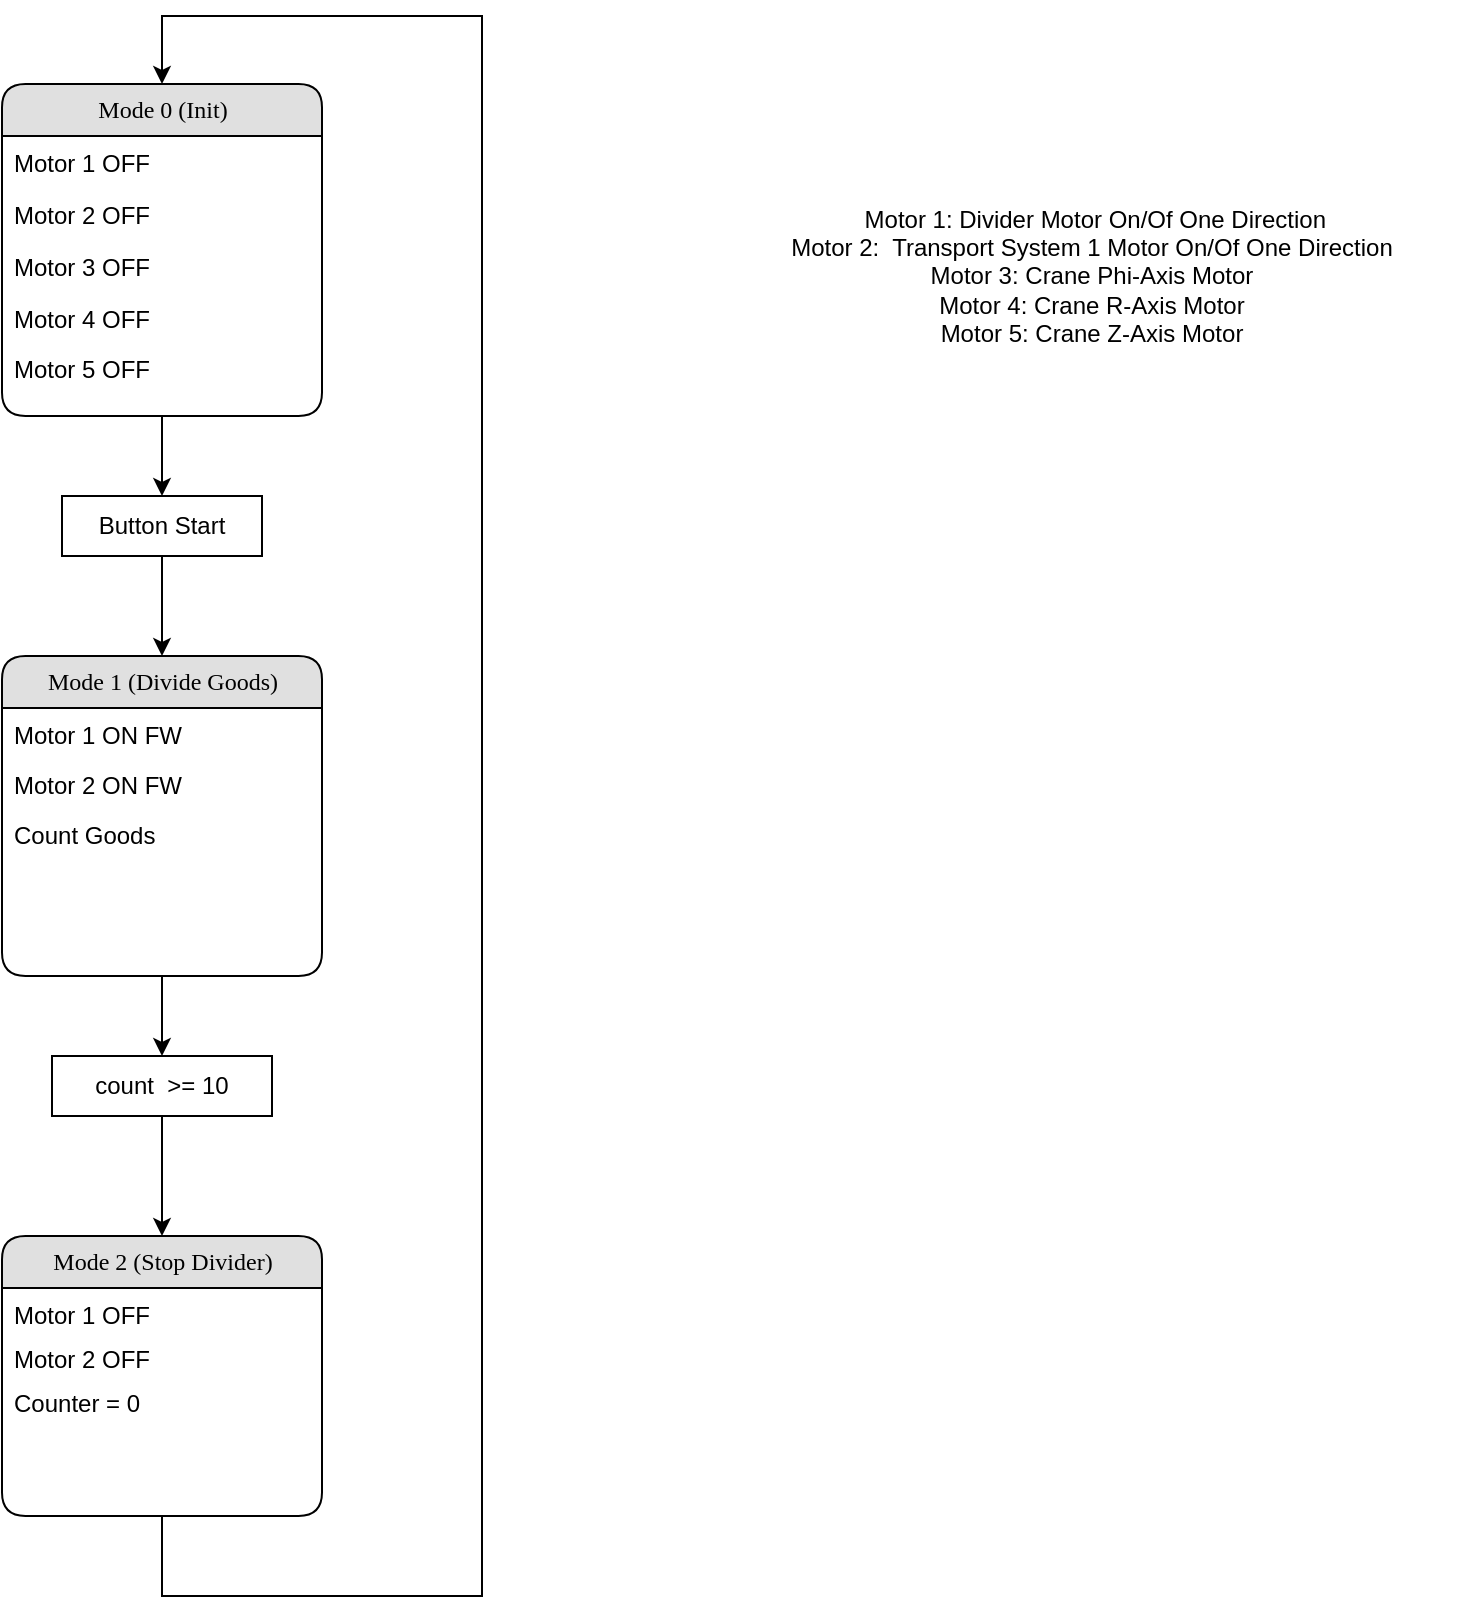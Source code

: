 <mxfile version="20.4.0" type="device"><diagram name="Page-1" id="b520641d-4fe3-3701-9064-5fc419738815"><mxGraphModel dx="1850" dy="990" grid="1" gridSize="10" guides="1" tooltips="1" connect="1" arrows="1" fold="1" page="1" pageScale="1" pageWidth="3300" pageHeight="4681" background="none" math="0" shadow="0"><root><mxCell id="0"/><mxCell id="1" parent="0"/><mxCell id="dqemA628tgLZsQUZ_P3g-1" value="&amp;nbsp;Motor 1: Divider Motor On/Of One Direction&lt;br&gt;Motor 2:&amp;nbsp; Transport System 1 Motor On/Of One Direction&lt;br&gt;Motor 3: Crane Phi-Axis Motor&lt;br&gt;Motor 4: Crane R-Axis Motor&lt;br&gt;Motor 5: Crane Z-Axis Motor" style="text;html=1;strokeColor=none;fillColor=none;align=center;verticalAlign=middle;whiteSpace=wrap;rounded=0;" parent="1" vertex="1"><mxGeometry x="520" y="120" width="370" height="100" as="geometry"/></mxCell><mxCell id="dqemA628tgLZsQUZ_P3g-5" value="" style="group" parent="1" vertex="1" connectable="0"><mxGeometry x="160" y="74" width="160" height="166" as="geometry"/></mxCell><mxCell id="21ea969265ad0168-6" value="Mode 0 (Init)" style="swimlane;html=1;fontStyle=0;childLayout=stackLayout;horizontal=1;startSize=26;fillColor=#e0e0e0;horizontalStack=0;resizeParent=1;resizeLast=0;collapsible=1;marginBottom=0;swimlaneFillColor=#ffffff;align=center;rounded=1;shadow=0;comic=0;labelBackgroundColor=none;strokeWidth=1;fontFamily=Verdana;fontSize=12" parent="dqemA628tgLZsQUZ_P3g-5" vertex="1"><mxGeometry width="160" height="166" as="geometry"/></mxCell><mxCell id="21ea969265ad0168-7" value="Motor 1 OFF" style="text;html=1;strokeColor=none;fillColor=none;spacingLeft=4;spacingRight=4;whiteSpace=wrap;overflow=hidden;rotatable=0;points=[[0,0.5],[1,0.5]];portConstraint=eastwest;" parent="21ea969265ad0168-6" vertex="1"><mxGeometry y="26" width="160" height="26" as="geometry"/></mxCell><mxCell id="21ea969265ad0168-8" value="Motor 2 OFF" style="text;html=1;strokeColor=none;fillColor=none;spacingLeft=4;spacingRight=4;whiteSpace=wrap;overflow=hidden;rotatable=0;points=[[0,0.5],[1,0.5]];portConstraint=eastwest;" parent="21ea969265ad0168-6" vertex="1"><mxGeometry y="52" width="160" height="26" as="geometry"/></mxCell><mxCell id="21ea969265ad0168-9" value="Motor 3 OFF&lt;br&gt;" style="text;html=1;strokeColor=none;fillColor=none;spacingLeft=4;spacingRight=4;whiteSpace=wrap;overflow=hidden;rotatable=0;points=[[0,0.5],[1,0.5]];portConstraint=eastwest;" parent="21ea969265ad0168-6" vertex="1"><mxGeometry y="78" width="160" height="26" as="geometry"/></mxCell><mxCell id="dqemA628tgLZsQUZ_P3g-6" value="Motor 4 OFF" style="text;html=1;strokeColor=none;fillColor=none;spacingLeft=4;spacingRight=4;whiteSpace=wrap;overflow=hidden;rotatable=0;points=[[0,0.5],[1,0.5]];portConstraint=eastwest;" parent="21ea969265ad0168-6" vertex="1"><mxGeometry y="104" width="160" height="26" as="geometry"/></mxCell><mxCell id="dqemA628tgLZsQUZ_P3g-4" value="Motor 5 OFF" style="text;html=1;strokeColor=none;fillColor=none;spacingLeft=4;spacingRight=4;whiteSpace=wrap;overflow=hidden;rotatable=0;points=[[0,0.5],[1,0.5]];portConstraint=eastwest;" parent="dqemA628tgLZsQUZ_P3g-5" vertex="1"><mxGeometry y="129" width="160" height="26" as="geometry"/></mxCell><mxCell id="dqemA628tgLZsQUZ_P3g-7" value="" style="group" parent="1" vertex="1" connectable="0"><mxGeometry x="160" y="360" width="160" height="160" as="geometry"/></mxCell><mxCell id="dqemA628tgLZsQUZ_P3g-8" value="Mode 1 (Divide Goods)" style="swimlane;html=1;fontStyle=0;childLayout=stackLayout;horizontal=1;startSize=26;fillColor=#e0e0e0;horizontalStack=0;resizeParent=1;resizeLast=0;collapsible=1;marginBottom=0;swimlaneFillColor=#ffffff;align=center;rounded=1;shadow=0;comic=0;labelBackgroundColor=none;strokeWidth=1;fontFamily=Verdana;fontSize=12" parent="dqemA628tgLZsQUZ_P3g-7" vertex="1"><mxGeometry width="160" height="160" as="geometry"/></mxCell><mxCell id="dqemA628tgLZsQUZ_P3g-9" value="Motor 1 ON FW" style="text;html=1;strokeColor=none;fillColor=none;spacingLeft=4;spacingRight=4;whiteSpace=wrap;overflow=hidden;rotatable=0;points=[[0,0.5],[1,0.5]];portConstraint=eastwest;" parent="dqemA628tgLZsQUZ_P3g-8" vertex="1"><mxGeometry y="26" width="160" height="25.06" as="geometry"/></mxCell><mxCell id="dqemA628tgLZsQUZ_P3g-10" value="Motor 2 ON FW" style="text;html=1;strokeColor=none;fillColor=none;spacingLeft=4;spacingRight=4;whiteSpace=wrap;overflow=hidden;rotatable=0;points=[[0,0.5],[1,0.5]];portConstraint=eastwest;" parent="dqemA628tgLZsQUZ_P3g-8" vertex="1"><mxGeometry y="51.06" width="160" height="25.06" as="geometry"/></mxCell><mxCell id="dqemA628tgLZsQUZ_P3g-11" value="Count Goods" style="text;html=1;strokeColor=none;fillColor=none;spacingLeft=4;spacingRight=4;whiteSpace=wrap;overflow=hidden;rotatable=0;points=[[0,0.5],[1,0.5]];portConstraint=eastwest;" parent="dqemA628tgLZsQUZ_P3g-8" vertex="1"><mxGeometry y="76.12" width="160" height="25.06" as="geometry"/></mxCell><mxCell id="dqemA628tgLZsQUZ_P3g-16" style="edgeStyle=orthogonalEdgeStyle;rounded=0;orthogonalLoop=1;jettySize=auto;html=1;" parent="1" source="dqemA628tgLZsQUZ_P3g-15" edge="1"><mxGeometry relative="1" as="geometry"><mxPoint x="240" y="360" as="targetPoint"/></mxGeometry></mxCell><mxCell id="dqemA628tgLZsQUZ_P3g-15" value="Button Start" style="rounded=0;whiteSpace=wrap;html=1;" parent="1" vertex="1"><mxGeometry x="190" y="280" width="100" height="30" as="geometry"/></mxCell><mxCell id="dqemA628tgLZsQUZ_P3g-17" style="edgeStyle=orthogonalEdgeStyle;rounded=0;orthogonalLoop=1;jettySize=auto;html=1;exitX=0.5;exitY=1;exitDx=0;exitDy=0;" parent="1" source="21ea969265ad0168-6" target="dqemA628tgLZsQUZ_P3g-15" edge="1"><mxGeometry relative="1" as="geometry"/></mxCell><mxCell id="dqemA628tgLZsQUZ_P3g-18" value="" style="group" parent="1" vertex="1" connectable="0"><mxGeometry x="160" y="650" width="160" height="140" as="geometry"/></mxCell><mxCell id="dqemA628tgLZsQUZ_P3g-19" value="Mode 2 (Stop Divider)" style="swimlane;html=1;fontStyle=0;childLayout=stackLayout;horizontal=1;startSize=26;fillColor=#e0e0e0;horizontalStack=0;resizeParent=1;resizeLast=0;collapsible=1;marginBottom=0;swimlaneFillColor=#ffffff;align=center;rounded=1;shadow=0;comic=0;labelBackgroundColor=none;strokeWidth=1;fontFamily=Verdana;fontSize=12" parent="dqemA628tgLZsQUZ_P3g-18" vertex="1"><mxGeometry width="160" height="140.0" as="geometry"/></mxCell><mxCell id="dqemA628tgLZsQUZ_P3g-20" value="Motor 1 OFF" style="text;html=1;strokeColor=none;fillColor=none;spacingLeft=4;spacingRight=4;whiteSpace=wrap;overflow=hidden;rotatable=0;points=[[0,0.5],[1,0.5]];portConstraint=eastwest;" parent="dqemA628tgLZsQUZ_P3g-19" vertex="1"><mxGeometry y="26" width="160" height="21.928" as="geometry"/></mxCell><mxCell id="dqemA628tgLZsQUZ_P3g-21" value="Motor 2 OFF" style="text;html=1;strokeColor=none;fillColor=none;spacingLeft=4;spacingRight=4;whiteSpace=wrap;overflow=hidden;rotatable=0;points=[[0,0.5],[1,0.5]];portConstraint=eastwest;" parent="dqemA628tgLZsQUZ_P3g-19" vertex="1"><mxGeometry y="47.928" width="160" height="21.928" as="geometry"/></mxCell><mxCell id="QznWJthUIuho4BC1lux3-1" value="Counter = 0" style="text;html=1;strokeColor=none;fillColor=none;spacingLeft=4;spacingRight=4;whiteSpace=wrap;overflow=hidden;rotatable=0;points=[[0,0.5],[1,0.5]];portConstraint=eastwest;" vertex="1" parent="dqemA628tgLZsQUZ_P3g-19"><mxGeometry y="69.855" width="160" height="21.928" as="geometry"/></mxCell><mxCell id="dqemA628tgLZsQUZ_P3g-28" style="edgeStyle=orthogonalEdgeStyle;rounded=0;orthogonalLoop=1;jettySize=auto;html=1;" parent="1" source="dqemA628tgLZsQUZ_P3g-26" target="dqemA628tgLZsQUZ_P3g-19" edge="1"><mxGeometry relative="1" as="geometry"/></mxCell><mxCell id="dqemA628tgLZsQUZ_P3g-26" value="count&amp;nbsp; &amp;gt;= 10" style="rounded=0;whiteSpace=wrap;html=1;" parent="1" vertex="1"><mxGeometry x="185" y="560" width="110" height="30" as="geometry"/></mxCell><mxCell id="dqemA628tgLZsQUZ_P3g-27" style="edgeStyle=orthogonalEdgeStyle;rounded=0;orthogonalLoop=1;jettySize=auto;html=1;exitX=0.5;exitY=1;exitDx=0;exitDy=0;" parent="1" source="dqemA628tgLZsQUZ_P3g-8" target="dqemA628tgLZsQUZ_P3g-26" edge="1"><mxGeometry relative="1" as="geometry"/></mxCell><mxCell id="dqemA628tgLZsQUZ_P3g-30" style="edgeStyle=orthogonalEdgeStyle;rounded=0;orthogonalLoop=1;jettySize=auto;html=1;entryX=0.5;entryY=0;entryDx=0;entryDy=0;" parent="1" source="dqemA628tgLZsQUZ_P3g-19" target="21ea969265ad0168-6" edge="1"><mxGeometry relative="1" as="geometry"><mxPoint x="400" y="40" as="targetPoint"/><Array as="points"><mxPoint x="240" y="830"/><mxPoint x="400" y="830"/><mxPoint x="400" y="40"/><mxPoint x="240" y="40"/></Array></mxGeometry></mxCell></root></mxGraphModel></diagram></mxfile>
